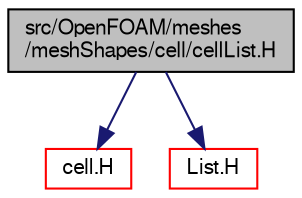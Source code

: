digraph "src/OpenFOAM/meshes/meshShapes/cell/cellList.H"
{
  bgcolor="transparent";
  edge [fontname="FreeSans",fontsize="10",labelfontname="FreeSans",labelfontsize="10"];
  node [fontname="FreeSans",fontsize="10",shape=record];
  Node0 [label="src/OpenFOAM/meshes\l/meshShapes/cell/cellList.H",height=0.2,width=0.4,color="black", fillcolor="grey75", style="filled", fontcolor="black"];
  Node0 -> Node1 [color="midnightblue",fontsize="10",style="solid",fontname="FreeSans"];
  Node1 [label="cell.H",height=0.2,width=0.4,color="red",URL="$a11180.html"];
  Node0 -> Node59 [color="midnightblue",fontsize="10",style="solid",fontname="FreeSans"];
  Node59 [label="List.H",height=0.2,width=0.4,color="red",URL="$a08666.html"];
}
